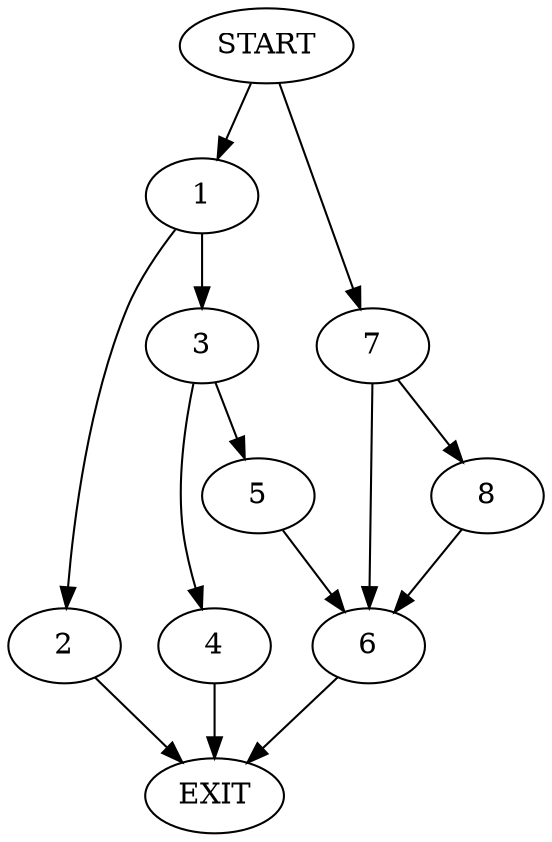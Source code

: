 digraph {
0 [label="START"]
9 [label="EXIT"]
0 -> 1
1 -> 2
1 -> 3
3 -> 4
3 -> 5
2 -> 9
4 -> 9
5 -> 6
6 -> 9
0 -> 7
7 -> 6
7 -> 8
8 -> 6
}
